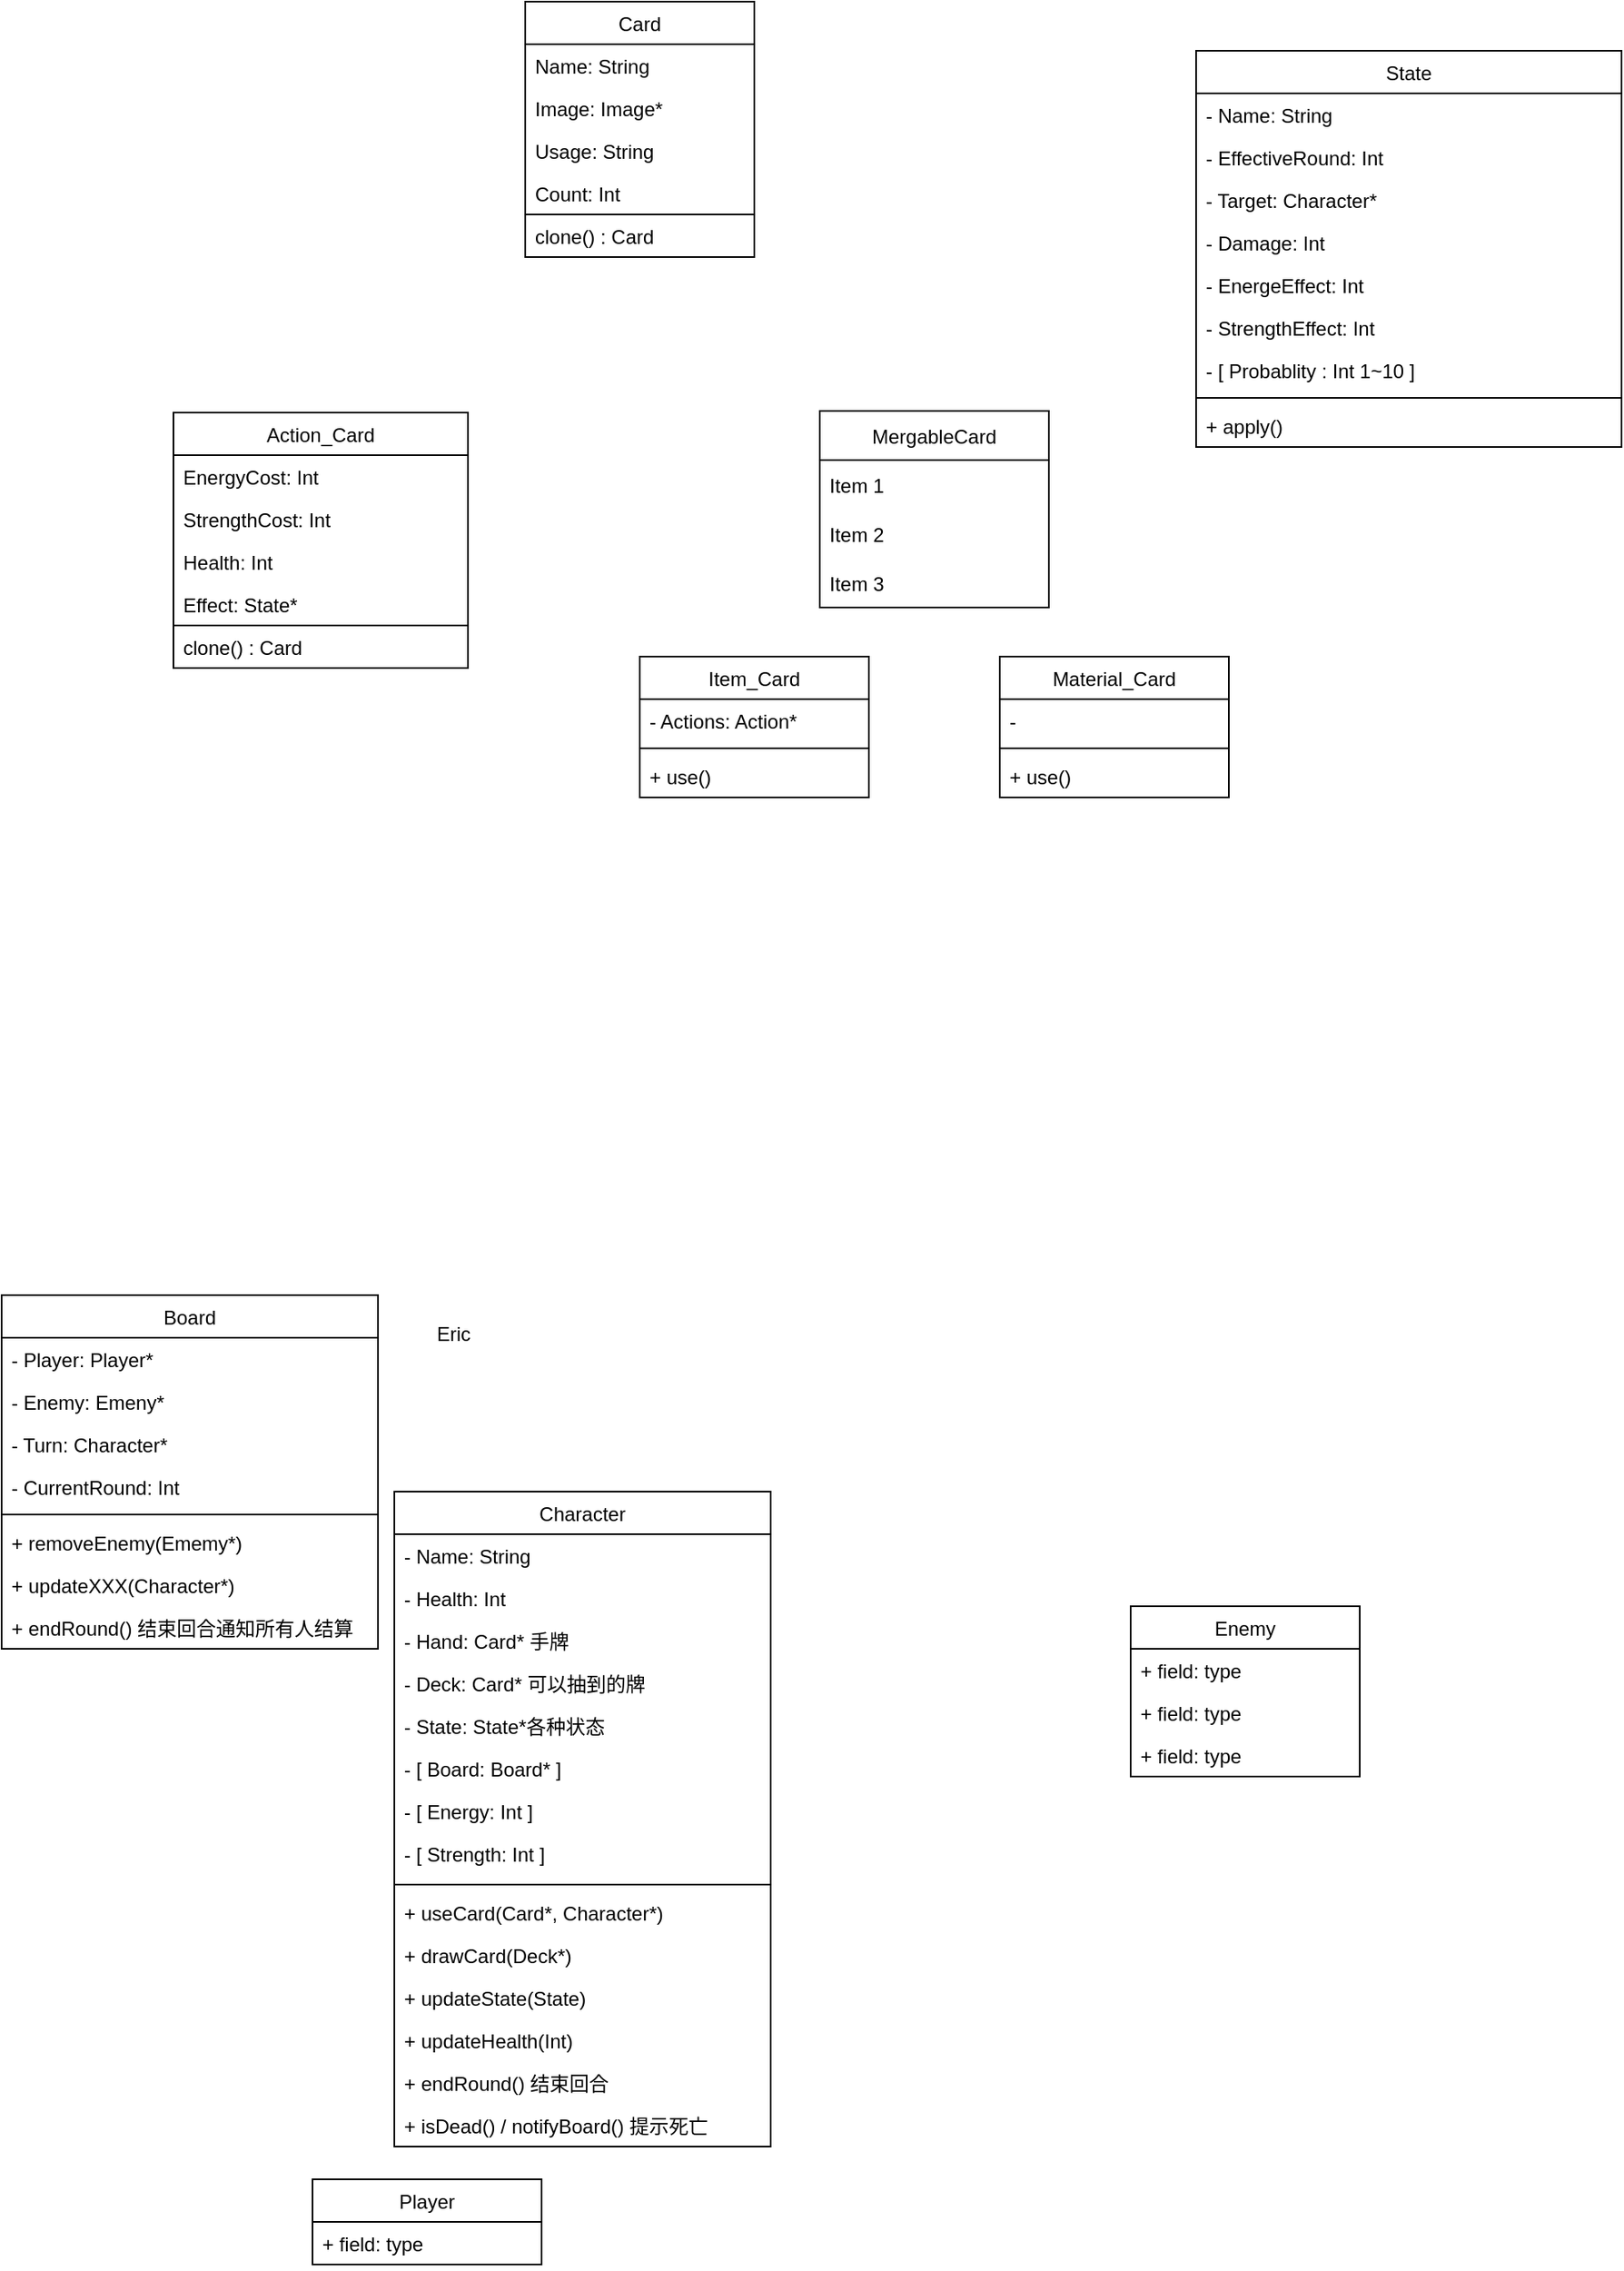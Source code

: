 <mxfile version="20.1.1" type="github">
  <diagram id="cSIMa4QUHb6lEiOD89_U" name="Page-1">
    <mxGraphModel dx="1038" dy="1753" grid="1" gridSize="10" guides="1" tooltips="1" connect="1" arrows="1" fold="1" page="1" pageScale="1" pageWidth="827" pageHeight="1169" math="0" shadow="0">
      <root>
        <mxCell id="0" />
        <mxCell id="1" parent="0" />
        <mxCell id="EJ1EdjsebkWO272Hhb9x-1" value="Player" style="swimlane;fontStyle=0;childLayout=stackLayout;horizontal=1;startSize=26;fillColor=none;horizontalStack=0;resizeParent=1;resizeParentMax=0;resizeLast=0;collapsible=1;marginBottom=0;" parent="1" vertex="1">
          <mxGeometry x="200" y="570" width="140" height="52" as="geometry" />
        </mxCell>
        <mxCell id="EJ1EdjsebkWO272Hhb9x-4" value="+ field: type" style="text;strokeColor=none;fillColor=none;align=left;verticalAlign=top;spacingLeft=4;spacingRight=4;overflow=hidden;rotatable=0;points=[[0,0.5],[1,0.5]];portConstraint=eastwest;" parent="EJ1EdjsebkWO272Hhb9x-1" vertex="1">
          <mxGeometry y="26" width="140" height="26" as="geometry" />
        </mxCell>
        <mxCell id="EJ1EdjsebkWO272Hhb9x-5" value="Character" style="swimlane;fontStyle=0;childLayout=stackLayout;horizontal=1;startSize=26;fillColor=none;horizontalStack=0;resizeParent=1;resizeParentMax=0;resizeLast=0;collapsible=1;marginBottom=0;" parent="1" vertex="1">
          <mxGeometry x="250" y="150" width="230" height="400" as="geometry" />
        </mxCell>
        <mxCell id="EJ1EdjsebkWO272Hhb9x-7" value="- Name: String" style="text;strokeColor=none;fillColor=none;align=left;verticalAlign=top;spacingLeft=4;spacingRight=4;overflow=hidden;rotatable=0;points=[[0,0.5],[1,0.5]];portConstraint=eastwest;" parent="EJ1EdjsebkWO272Hhb9x-5" vertex="1">
          <mxGeometry y="26" width="230" height="26" as="geometry" />
        </mxCell>
        <mxCell id="EJ1EdjsebkWO272Hhb9x-6" value="- Health: Int" style="text;strokeColor=none;fillColor=none;align=left;verticalAlign=top;spacingLeft=4;spacingRight=4;overflow=hidden;rotatable=0;points=[[0,0.5],[1,0.5]];portConstraint=eastwest;" parent="EJ1EdjsebkWO272Hhb9x-5" vertex="1">
          <mxGeometry y="52" width="230" height="26" as="geometry" />
        </mxCell>
        <mxCell id="EJ1EdjsebkWO272Hhb9x-19" value="- Hand: Card* 手牌" style="text;strokeColor=none;fillColor=none;align=left;verticalAlign=top;spacingLeft=4;spacingRight=4;overflow=hidden;rotatable=0;points=[[0,0.5],[1,0.5]];portConstraint=eastwest;" parent="EJ1EdjsebkWO272Hhb9x-5" vertex="1">
          <mxGeometry y="78" width="230" height="26" as="geometry" />
        </mxCell>
        <mxCell id="EJ1EdjsebkWO272Hhb9x-8" value="- Deck: Card* 可以抽到的牌" style="text;strokeColor=none;fillColor=none;align=left;verticalAlign=top;spacingLeft=4;spacingRight=4;overflow=hidden;rotatable=0;points=[[0,0.5],[1,0.5]];portConstraint=eastwest;" parent="EJ1EdjsebkWO272Hhb9x-5" vertex="1">
          <mxGeometry y="104" width="230" height="26" as="geometry" />
        </mxCell>
        <mxCell id="EJ1EdjsebkWO272Hhb9x-20" value="- State: State*各种状态" style="text;strokeColor=none;fillColor=none;align=left;verticalAlign=top;spacingLeft=4;spacingRight=4;overflow=hidden;rotatable=0;points=[[0,0.5],[1,0.5]];portConstraint=eastwest;" parent="EJ1EdjsebkWO272Hhb9x-5" vertex="1">
          <mxGeometry y="130" width="230" height="26" as="geometry" />
        </mxCell>
        <mxCell id="EJ1EdjsebkWO272Hhb9x-37" value="- [ Board: Board* ]" style="text;strokeColor=none;fillColor=none;align=left;verticalAlign=top;spacingLeft=4;spacingRight=4;overflow=hidden;rotatable=0;points=[[0,0.5],[1,0.5]];portConstraint=eastwest;" parent="EJ1EdjsebkWO272Hhb9x-5" vertex="1">
          <mxGeometry y="156" width="230" height="26" as="geometry" />
        </mxCell>
        <mxCell id="EJ1EdjsebkWO272Hhb9x-2" value="- [ Energy: Int ] " style="text;strokeColor=none;fillColor=none;align=left;verticalAlign=top;spacingLeft=4;spacingRight=4;overflow=hidden;rotatable=0;points=[[0,0.5],[1,0.5]];portConstraint=eastwest;" parent="EJ1EdjsebkWO272Hhb9x-5" vertex="1">
          <mxGeometry y="182" width="230" height="26" as="geometry" />
        </mxCell>
        <mxCell id="EJ1EdjsebkWO272Hhb9x-36" value="- [ Strength: Int ] " style="text;strokeColor=none;fillColor=none;align=left;verticalAlign=top;spacingLeft=4;spacingRight=4;overflow=hidden;rotatable=0;points=[[0,0.5],[1,0.5]];portConstraint=eastwest;" parent="EJ1EdjsebkWO272Hhb9x-5" vertex="1">
          <mxGeometry y="208" width="230" height="28" as="geometry" />
        </mxCell>
        <mxCell id="EJ1EdjsebkWO272Hhb9x-25" value="" style="line;strokeWidth=1;fillColor=none;align=left;verticalAlign=middle;spacingTop=-1;spacingLeft=3;spacingRight=3;rotatable=0;labelPosition=right;points=[];portConstraint=eastwest;" parent="EJ1EdjsebkWO272Hhb9x-5" vertex="1">
          <mxGeometry y="236" width="230" height="8" as="geometry" />
        </mxCell>
        <mxCell id="EJ1EdjsebkWO272Hhb9x-24" value="+ useCard(Card*, Character*)" style="text;strokeColor=none;fillColor=none;align=left;verticalAlign=top;spacingLeft=4;spacingRight=4;overflow=hidden;rotatable=0;points=[[0,0.5],[1,0.5]];portConstraint=eastwest;" parent="EJ1EdjsebkWO272Hhb9x-5" vertex="1">
          <mxGeometry y="244" width="230" height="26" as="geometry" />
        </mxCell>
        <mxCell id="EJ1EdjsebkWO272Hhb9x-26" value="+ drawCard(Deck*)" style="text;strokeColor=none;fillColor=none;align=left;verticalAlign=top;spacingLeft=4;spacingRight=4;overflow=hidden;rotatable=0;points=[[0,0.5],[1,0.5]];portConstraint=eastwest;" parent="EJ1EdjsebkWO272Hhb9x-5" vertex="1">
          <mxGeometry y="270" width="230" height="26" as="geometry" />
        </mxCell>
        <mxCell id="EJ1EdjsebkWO272Hhb9x-27" value="+ updateState(State)" style="text;strokeColor=none;fillColor=none;align=left;verticalAlign=top;spacingLeft=4;spacingRight=4;overflow=hidden;rotatable=0;points=[[0,0.5],[1,0.5]];portConstraint=eastwest;" parent="EJ1EdjsebkWO272Hhb9x-5" vertex="1">
          <mxGeometry y="296" width="230" height="26" as="geometry" />
        </mxCell>
        <mxCell id="EJ1EdjsebkWO272Hhb9x-34" value="+ updateHealth(Int)" style="text;strokeColor=none;fillColor=none;align=left;verticalAlign=top;spacingLeft=4;spacingRight=4;overflow=hidden;rotatable=0;points=[[0,0.5],[1,0.5]];portConstraint=eastwest;" parent="EJ1EdjsebkWO272Hhb9x-5" vertex="1">
          <mxGeometry y="322" width="230" height="26" as="geometry" />
        </mxCell>
        <mxCell id="EJ1EdjsebkWO272Hhb9x-42" value="+ endRound() 结束回合" style="text;strokeColor=none;fillColor=none;align=left;verticalAlign=top;spacingLeft=4;spacingRight=4;overflow=hidden;rotatable=0;points=[[0,0.5],[1,0.5]];portConstraint=eastwest;" parent="EJ1EdjsebkWO272Hhb9x-5" vertex="1">
          <mxGeometry y="348" width="230" height="26" as="geometry" />
        </mxCell>
        <mxCell id="EJ1EdjsebkWO272Hhb9x-41" value="+ isDead() / notifyBoard() 提示死亡" style="text;strokeColor=none;fillColor=none;align=left;verticalAlign=top;spacingLeft=4;spacingRight=4;overflow=hidden;rotatable=0;points=[[0,0.5],[1,0.5]];portConstraint=eastwest;" parent="EJ1EdjsebkWO272Hhb9x-5" vertex="1">
          <mxGeometry y="374" width="230" height="26" as="geometry" />
        </mxCell>
        <mxCell id="EJ1EdjsebkWO272Hhb9x-14" value="Enemy" style="swimlane;fontStyle=0;childLayout=stackLayout;horizontal=1;startSize=26;fillColor=none;horizontalStack=0;resizeParent=1;resizeParentMax=0;resizeLast=0;collapsible=1;marginBottom=0;" parent="1" vertex="1">
          <mxGeometry x="700" y="220" width="140" height="104" as="geometry" />
        </mxCell>
        <mxCell id="EJ1EdjsebkWO272Hhb9x-15" value="+ field: type" style="text;strokeColor=none;fillColor=none;align=left;verticalAlign=top;spacingLeft=4;spacingRight=4;overflow=hidden;rotatable=0;points=[[0,0.5],[1,0.5]];portConstraint=eastwest;" parent="EJ1EdjsebkWO272Hhb9x-14" vertex="1">
          <mxGeometry y="26" width="140" height="26" as="geometry" />
        </mxCell>
        <mxCell id="EJ1EdjsebkWO272Hhb9x-16" value="+ field: type" style="text;strokeColor=none;fillColor=none;align=left;verticalAlign=top;spacingLeft=4;spacingRight=4;overflow=hidden;rotatable=0;points=[[0,0.5],[1,0.5]];portConstraint=eastwest;" parent="EJ1EdjsebkWO272Hhb9x-14" vertex="1">
          <mxGeometry y="52" width="140" height="26" as="geometry" />
        </mxCell>
        <mxCell id="EJ1EdjsebkWO272Hhb9x-17" value="+ field: type" style="text;strokeColor=none;fillColor=none;align=left;verticalAlign=top;spacingLeft=4;spacingRight=4;overflow=hidden;rotatable=0;points=[[0,0.5],[1,0.5]];portConstraint=eastwest;" parent="EJ1EdjsebkWO272Hhb9x-14" vertex="1">
          <mxGeometry y="78" width="140" height="26" as="geometry" />
        </mxCell>
        <mxCell id="EJ1EdjsebkWO272Hhb9x-30" value="Board" style="swimlane;fontStyle=0;childLayout=stackLayout;horizontal=1;startSize=26;fillColor=none;horizontalStack=0;resizeParent=1;resizeParentMax=0;resizeLast=0;collapsible=1;marginBottom=0;" parent="1" vertex="1">
          <mxGeometry x="10" y="30" width="230" height="216" as="geometry" />
        </mxCell>
        <mxCell id="EJ1EdjsebkWO272Hhb9x-31" value="- Player: Player*" style="text;strokeColor=none;fillColor=none;align=left;verticalAlign=top;spacingLeft=4;spacingRight=4;overflow=hidden;rotatable=0;points=[[0,0.5],[1,0.5]];portConstraint=eastwest;" parent="EJ1EdjsebkWO272Hhb9x-30" vertex="1">
          <mxGeometry y="26" width="230" height="26" as="geometry" />
        </mxCell>
        <mxCell id="EJ1EdjsebkWO272Hhb9x-32" value="- Enemy: Emeny*" style="text;strokeColor=none;fillColor=none;align=left;verticalAlign=top;spacingLeft=4;spacingRight=4;overflow=hidden;rotatable=0;points=[[0,0.5],[1,0.5]];portConstraint=eastwest;" parent="EJ1EdjsebkWO272Hhb9x-30" vertex="1">
          <mxGeometry y="52" width="230" height="26" as="geometry" />
        </mxCell>
        <mxCell id="EJ1EdjsebkWO272Hhb9x-50" value="- Turn: Character*" style="text;strokeColor=none;fillColor=none;align=left;verticalAlign=top;spacingLeft=4;spacingRight=4;overflow=hidden;rotatable=0;points=[[0,0.5],[1,0.5]];portConstraint=eastwest;" parent="EJ1EdjsebkWO272Hhb9x-30" vertex="1">
          <mxGeometry y="78" width="230" height="26" as="geometry" />
        </mxCell>
        <mxCell id="EJ1EdjsebkWO272Hhb9x-54" value="- CurrentRound: Int" style="text;strokeColor=none;fillColor=none;align=left;verticalAlign=top;spacingLeft=4;spacingRight=4;overflow=hidden;rotatable=0;points=[[0,0.5],[1,0.5]];portConstraint=eastwest;" parent="EJ1EdjsebkWO272Hhb9x-30" vertex="1">
          <mxGeometry y="104" width="230" height="26" as="geometry" />
        </mxCell>
        <mxCell id="EJ1EdjsebkWO272Hhb9x-43" value="" style="line;strokeWidth=1;fillColor=none;align=left;verticalAlign=middle;spacingTop=-1;spacingLeft=3;spacingRight=3;rotatable=0;labelPosition=right;points=[];portConstraint=eastwest;" parent="EJ1EdjsebkWO272Hhb9x-30" vertex="1">
          <mxGeometry y="130" width="230" height="8" as="geometry" />
        </mxCell>
        <mxCell id="EJ1EdjsebkWO272Hhb9x-44" value="+ removeEnemy(Ememy*)" style="text;strokeColor=none;fillColor=none;align=left;verticalAlign=top;spacingLeft=4;spacingRight=4;overflow=hidden;rotatable=0;points=[[0,0.5],[1,0.5]];portConstraint=eastwest;" parent="EJ1EdjsebkWO272Hhb9x-30" vertex="1">
          <mxGeometry y="138" width="230" height="26" as="geometry" />
        </mxCell>
        <mxCell id="EJ1EdjsebkWO272Hhb9x-52" value="+ updateXXX(Character*)" style="text;strokeColor=none;fillColor=none;align=left;verticalAlign=top;spacingLeft=4;spacingRight=4;overflow=hidden;rotatable=0;points=[[0,0.5],[1,0.5]];portConstraint=eastwest;" parent="EJ1EdjsebkWO272Hhb9x-30" vertex="1">
          <mxGeometry y="164" width="230" height="26" as="geometry" />
        </mxCell>
        <mxCell id="EJ1EdjsebkWO272Hhb9x-53" value="+ endRound() 结束回合通知所有人结算" style="text;strokeColor=none;fillColor=none;align=left;verticalAlign=top;spacingLeft=4;spacingRight=4;overflow=hidden;rotatable=0;points=[[0,0.5],[1,0.5]];portConstraint=eastwest;" parent="EJ1EdjsebkWO272Hhb9x-30" vertex="1">
          <mxGeometry y="190" width="230" height="26" as="geometry" />
        </mxCell>
        <mxCell id="EJ1EdjsebkWO272Hhb9x-46" value="Card" style="swimlane;fontStyle=0;childLayout=stackLayout;horizontal=1;startSize=26;fillColor=none;horizontalStack=0;resizeParent=1;resizeParentMax=0;resizeLast=0;collapsible=1;marginBottom=0;" parent="1" vertex="1">
          <mxGeometry x="330" y="-760" width="140" height="156" as="geometry" />
        </mxCell>
        <mxCell id="EJ1EdjsebkWO272Hhb9x-47" value="Name: String" style="text;strokeColor=none;fillColor=none;align=left;verticalAlign=top;spacingLeft=4;spacingRight=4;overflow=hidden;rotatable=0;points=[[0,0.5],[1,0.5]];portConstraint=eastwest;" parent="EJ1EdjsebkWO272Hhb9x-46" vertex="1">
          <mxGeometry y="26" width="140" height="26" as="geometry" />
        </mxCell>
        <mxCell id="EJ1EdjsebkWO272Hhb9x-48" value="Image: Image*" style="text;strokeColor=none;fillColor=none;align=left;verticalAlign=top;spacingLeft=4;spacingRight=4;overflow=hidden;rotatable=0;points=[[0,0.5],[1,0.5]];portConstraint=eastwest;" parent="EJ1EdjsebkWO272Hhb9x-46" vertex="1">
          <mxGeometry y="52" width="140" height="26" as="geometry" />
        </mxCell>
        <mxCell id="ngEIwyH2J2gvdWESKETZ-14" value="Usage: String" style="text;strokeColor=none;fillColor=none;align=left;verticalAlign=top;spacingLeft=4;spacingRight=4;overflow=hidden;rotatable=0;points=[[0,0.5],[1,0.5]];portConstraint=eastwest;" vertex="1" parent="EJ1EdjsebkWO272Hhb9x-46">
          <mxGeometry y="78" width="140" height="26" as="geometry" />
        </mxCell>
        <mxCell id="EJ1EdjsebkWO272Hhb9x-57" value="Count: Int" style="text;strokeColor=none;fillColor=none;align=left;verticalAlign=top;spacingLeft=4;spacingRight=4;overflow=hidden;rotatable=0;points=[[0,0.5],[1,0.5]];portConstraint=eastwest;" parent="EJ1EdjsebkWO272Hhb9x-46" vertex="1">
          <mxGeometry y="104" width="140" height="26" as="geometry" />
        </mxCell>
        <mxCell id="ngEIwyH2J2gvdWESKETZ-13" value="clone() : Card" style="text;strokeColor=default;fillColor=none;align=left;verticalAlign=top;spacingLeft=4;spacingRight=4;overflow=hidden;rotatable=0;points=[[0,0.5],[1,0.5]];portConstraint=eastwest;" vertex="1" parent="EJ1EdjsebkWO272Hhb9x-46">
          <mxGeometry y="130" width="140" height="26" as="geometry" />
        </mxCell>
        <mxCell id="EJ1EdjsebkWO272Hhb9x-60" value="Action_Card" style="swimlane;fontStyle=0;childLayout=stackLayout;horizontal=1;startSize=26;fillColor=none;horizontalStack=0;resizeParent=1;resizeParentMax=0;resizeLast=0;collapsible=1;marginBottom=0;" parent="1" vertex="1">
          <mxGeometry x="115" y="-509" width="180" height="156" as="geometry" />
        </mxCell>
        <mxCell id="EJ1EdjsebkWO272Hhb9x-49" value="EnergyCost: Int" style="text;strokeColor=none;fillColor=none;align=left;verticalAlign=top;spacingLeft=4;spacingRight=4;overflow=hidden;rotatable=0;points=[[0,0.5],[1,0.5]];portConstraint=eastwest;" parent="EJ1EdjsebkWO272Hhb9x-60" vertex="1">
          <mxGeometry y="26" width="180" height="26" as="geometry" />
        </mxCell>
        <mxCell id="EJ1EdjsebkWO272Hhb9x-95" value="StrengthCost: Int" style="text;strokeColor=none;fillColor=none;align=left;verticalAlign=top;spacingLeft=4;spacingRight=4;overflow=hidden;rotatable=0;points=[[0,0.5],[1,0.5]];portConstraint=eastwest;" parent="EJ1EdjsebkWO272Hhb9x-60" vertex="1">
          <mxGeometry y="52" width="180" height="26" as="geometry" />
        </mxCell>
        <mxCell id="EJ1EdjsebkWO272Hhb9x-56" value="Health: Int" style="text;strokeColor=none;fillColor=none;align=left;verticalAlign=top;spacingLeft=4;spacingRight=4;overflow=hidden;rotatable=0;points=[[0,0.5],[1,0.5]];portConstraint=eastwest;" parent="EJ1EdjsebkWO272Hhb9x-60" vertex="1">
          <mxGeometry y="78" width="180" height="26" as="geometry" />
        </mxCell>
        <mxCell id="EJ1EdjsebkWO272Hhb9x-97" value="Effect: State*" style="text;strokeColor=none;fillColor=none;align=left;verticalAlign=top;spacingLeft=4;spacingRight=4;overflow=hidden;rotatable=0;points=[[0,0.5],[1,0.5]];portConstraint=eastwest;" parent="EJ1EdjsebkWO272Hhb9x-60" vertex="1">
          <mxGeometry y="104" width="180" height="26" as="geometry" />
        </mxCell>
        <mxCell id="ngEIwyH2J2gvdWESKETZ-15" value="clone() : Card" style="text;strokeColor=default;fillColor=none;align=left;verticalAlign=top;spacingLeft=4;spacingRight=4;overflow=hidden;rotatable=0;points=[[0,0.5],[1,0.5]];portConstraint=eastwest;" vertex="1" parent="EJ1EdjsebkWO272Hhb9x-60">
          <mxGeometry y="130" width="180" height="26" as="geometry" />
        </mxCell>
        <mxCell id="EJ1EdjsebkWO272Hhb9x-73" value="Item_Card" style="swimlane;fontStyle=0;childLayout=stackLayout;horizontal=1;startSize=26;fillColor=none;horizontalStack=0;resizeParent=1;resizeParentMax=0;resizeLast=0;collapsible=1;marginBottom=0;" parent="1" vertex="1">
          <mxGeometry x="400" y="-360" width="140" height="86" as="geometry" />
        </mxCell>
        <mxCell id="EJ1EdjsebkWO272Hhb9x-75" value="- Actions: Action*" style="text;strokeColor=none;fillColor=none;align=left;verticalAlign=top;spacingLeft=4;spacingRight=4;overflow=hidden;rotatable=0;points=[[0,0.5],[1,0.5]];portConstraint=eastwest;" parent="EJ1EdjsebkWO272Hhb9x-73" vertex="1">
          <mxGeometry y="26" width="140" height="26" as="geometry" />
        </mxCell>
        <mxCell id="EJ1EdjsebkWO272Hhb9x-76" value="" style="line;strokeWidth=1;fillColor=none;align=left;verticalAlign=middle;spacingTop=-1;spacingLeft=3;spacingRight=3;rotatable=0;labelPosition=right;points=[];portConstraint=eastwest;" parent="EJ1EdjsebkWO272Hhb9x-73" vertex="1">
          <mxGeometry y="52" width="140" height="8" as="geometry" />
        </mxCell>
        <mxCell id="EJ1EdjsebkWO272Hhb9x-77" value="+ use()" style="text;strokeColor=none;fillColor=none;align=left;verticalAlign=top;spacingLeft=4;spacingRight=4;overflow=hidden;rotatable=0;points=[[0,0.5],[1,0.5]];portConstraint=eastwest;" parent="EJ1EdjsebkWO272Hhb9x-73" vertex="1">
          <mxGeometry y="60" width="140" height="26" as="geometry" />
        </mxCell>
        <mxCell id="EJ1EdjsebkWO272Hhb9x-78" value="Material_Card" style="swimlane;fontStyle=0;childLayout=stackLayout;horizontal=1;startSize=26;fillColor=none;horizontalStack=0;resizeParent=1;resizeParentMax=0;resizeLast=0;collapsible=1;marginBottom=0;" parent="1" vertex="1">
          <mxGeometry x="620" y="-360" width="140" height="86" as="geometry" />
        </mxCell>
        <mxCell id="EJ1EdjsebkWO272Hhb9x-79" value="-" style="text;strokeColor=none;fillColor=none;align=left;verticalAlign=top;spacingLeft=4;spacingRight=4;overflow=hidden;rotatable=0;points=[[0,0.5],[1,0.5]];portConstraint=eastwest;" parent="EJ1EdjsebkWO272Hhb9x-78" vertex="1">
          <mxGeometry y="26" width="140" height="26" as="geometry" />
        </mxCell>
        <mxCell id="EJ1EdjsebkWO272Hhb9x-80" value="" style="line;strokeWidth=1;fillColor=none;align=left;verticalAlign=middle;spacingTop=-1;spacingLeft=3;spacingRight=3;rotatable=0;labelPosition=right;points=[];portConstraint=eastwest;" parent="EJ1EdjsebkWO272Hhb9x-78" vertex="1">
          <mxGeometry y="52" width="140" height="8" as="geometry" />
        </mxCell>
        <mxCell id="EJ1EdjsebkWO272Hhb9x-81" value="+ use()" style="text;strokeColor=none;fillColor=none;align=left;verticalAlign=top;spacingLeft=4;spacingRight=4;overflow=hidden;rotatable=0;points=[[0,0.5],[1,0.5]];portConstraint=eastwest;" parent="EJ1EdjsebkWO272Hhb9x-78" vertex="1">
          <mxGeometry y="60" width="140" height="26" as="geometry" />
        </mxCell>
        <mxCell id="EJ1EdjsebkWO272Hhb9x-98" value="State" style="swimlane;fontStyle=0;childLayout=stackLayout;horizontal=1;startSize=26;fillColor=none;horizontalStack=0;resizeParent=1;resizeParentMax=0;resizeLast=0;collapsible=1;marginBottom=0;" parent="1" vertex="1">
          <mxGeometry x="740" y="-730" width="260" height="242" as="geometry" />
        </mxCell>
        <mxCell id="EJ1EdjsebkWO272Hhb9x-101" value="- Name: String" style="text;strokeColor=none;fillColor=none;align=left;verticalAlign=top;spacingLeft=4;spacingRight=4;overflow=hidden;rotatable=0;points=[[0,0.5],[1,0.5]];portConstraint=eastwest;" parent="EJ1EdjsebkWO272Hhb9x-98" vertex="1">
          <mxGeometry y="26" width="260" height="26" as="geometry" />
        </mxCell>
        <mxCell id="EJ1EdjsebkWO272Hhb9x-99" value="- EffectiveRound: Int" style="text;strokeColor=none;fillColor=none;align=left;verticalAlign=top;spacingLeft=4;spacingRight=4;overflow=hidden;rotatable=0;points=[[0,0.5],[1,0.5]];portConstraint=eastwest;" parent="EJ1EdjsebkWO272Hhb9x-98" vertex="1">
          <mxGeometry y="52" width="260" height="26" as="geometry" />
        </mxCell>
        <mxCell id="EJ1EdjsebkWO272Hhb9x-105" value="- Target: Character*" style="text;strokeColor=none;fillColor=none;align=left;verticalAlign=top;spacingLeft=4;spacingRight=4;overflow=hidden;rotatable=0;points=[[0,0.5],[1,0.5]];portConstraint=eastwest;" parent="EJ1EdjsebkWO272Hhb9x-98" vertex="1">
          <mxGeometry y="78" width="260" height="26" as="geometry" />
        </mxCell>
        <mxCell id="EJ1EdjsebkWO272Hhb9x-100" value="- Damage: Int" style="text;strokeColor=none;fillColor=none;align=left;verticalAlign=top;spacingLeft=4;spacingRight=4;overflow=hidden;rotatable=0;points=[[0,0.5],[1,0.5]];portConstraint=eastwest;" parent="EJ1EdjsebkWO272Hhb9x-98" vertex="1">
          <mxGeometry y="104" width="260" height="26" as="geometry" />
        </mxCell>
        <mxCell id="EJ1EdjsebkWO272Hhb9x-106" value="- EnergeEffect: Int" style="text;strokeColor=none;fillColor=none;align=left;verticalAlign=top;spacingLeft=4;spacingRight=4;overflow=hidden;rotatable=0;points=[[0,0.5],[1,0.5]];portConstraint=eastwest;" parent="EJ1EdjsebkWO272Hhb9x-98" vertex="1">
          <mxGeometry y="130" width="260" height="26" as="geometry" />
        </mxCell>
        <mxCell id="EJ1EdjsebkWO272Hhb9x-107" value="- StrengthEffect: Int" style="text;strokeColor=none;fillColor=none;align=left;verticalAlign=top;spacingLeft=4;spacingRight=4;overflow=hidden;rotatable=0;points=[[0,0.5],[1,0.5]];portConstraint=eastwest;" parent="EJ1EdjsebkWO272Hhb9x-98" vertex="1">
          <mxGeometry y="156" width="260" height="26" as="geometry" />
        </mxCell>
        <mxCell id="EJ1EdjsebkWO272Hhb9x-104" value="- [ Probablity : Int 1~10 ]" style="text;strokeColor=none;fillColor=none;align=left;verticalAlign=top;spacingLeft=4;spacingRight=4;overflow=hidden;rotatable=0;points=[[0,0.5],[1,0.5]];portConstraint=eastwest;" parent="EJ1EdjsebkWO272Hhb9x-98" vertex="1">
          <mxGeometry y="182" width="260" height="26" as="geometry" />
        </mxCell>
        <mxCell id="EJ1EdjsebkWO272Hhb9x-102" value="" style="line;strokeWidth=1;fillColor=none;align=left;verticalAlign=middle;spacingTop=-1;spacingLeft=3;spacingRight=3;rotatable=0;labelPosition=right;points=[];portConstraint=eastwest;" parent="EJ1EdjsebkWO272Hhb9x-98" vertex="1">
          <mxGeometry y="208" width="260" height="8" as="geometry" />
        </mxCell>
        <mxCell id="EJ1EdjsebkWO272Hhb9x-103" value="+ apply()" style="text;strokeColor=none;fillColor=none;align=left;verticalAlign=top;spacingLeft=4;spacingRight=4;overflow=hidden;rotatable=0;points=[[0,0.5],[1,0.5]];portConstraint=eastwest;fontStyle=0" parent="EJ1EdjsebkWO272Hhb9x-98" vertex="1">
          <mxGeometry y="216" width="260" height="26" as="geometry" />
        </mxCell>
        <mxCell id="EJ1EdjsebkWO272Hhb9x-110" value="Eric" style="text;strokeColor=none;fillColor=none;align=left;verticalAlign=top;spacingLeft=4;spacingRight=4;overflow=hidden;rotatable=0;points=[[0,0.5],[1,0.5]];portConstraint=eastwest;" parent="1" vertex="1">
          <mxGeometry x="270" y="40" width="100" height="26" as="geometry" />
        </mxCell>
        <mxCell id="ngEIwyH2J2gvdWESKETZ-6" value="MergableCard" style="swimlane;fontStyle=0;childLayout=stackLayout;horizontal=1;startSize=30;horizontalStack=0;resizeParent=1;resizeParentMax=0;resizeLast=0;collapsible=1;marginBottom=0;" vertex="1" parent="1">
          <mxGeometry x="510" y="-510" width="140" height="120" as="geometry" />
        </mxCell>
        <mxCell id="ngEIwyH2J2gvdWESKETZ-7" value="Item 1" style="text;strokeColor=none;fillColor=none;align=left;verticalAlign=middle;spacingLeft=4;spacingRight=4;overflow=hidden;points=[[0,0.5],[1,0.5]];portConstraint=eastwest;rotatable=0;" vertex="1" parent="ngEIwyH2J2gvdWESKETZ-6">
          <mxGeometry y="30" width="140" height="30" as="geometry" />
        </mxCell>
        <mxCell id="ngEIwyH2J2gvdWESKETZ-8" value="Item 2" style="text;strokeColor=none;fillColor=none;align=left;verticalAlign=middle;spacingLeft=4;spacingRight=4;overflow=hidden;points=[[0,0.5],[1,0.5]];portConstraint=eastwest;rotatable=0;" vertex="1" parent="ngEIwyH2J2gvdWESKETZ-6">
          <mxGeometry y="60" width="140" height="30" as="geometry" />
        </mxCell>
        <mxCell id="ngEIwyH2J2gvdWESKETZ-9" value="Item 3" style="text;strokeColor=none;fillColor=none;align=left;verticalAlign=middle;spacingLeft=4;spacingRight=4;overflow=hidden;points=[[0,0.5],[1,0.5]];portConstraint=eastwest;rotatable=0;" vertex="1" parent="ngEIwyH2J2gvdWESKETZ-6">
          <mxGeometry y="90" width="140" height="30" as="geometry" />
        </mxCell>
      </root>
    </mxGraphModel>
  </diagram>
</mxfile>
